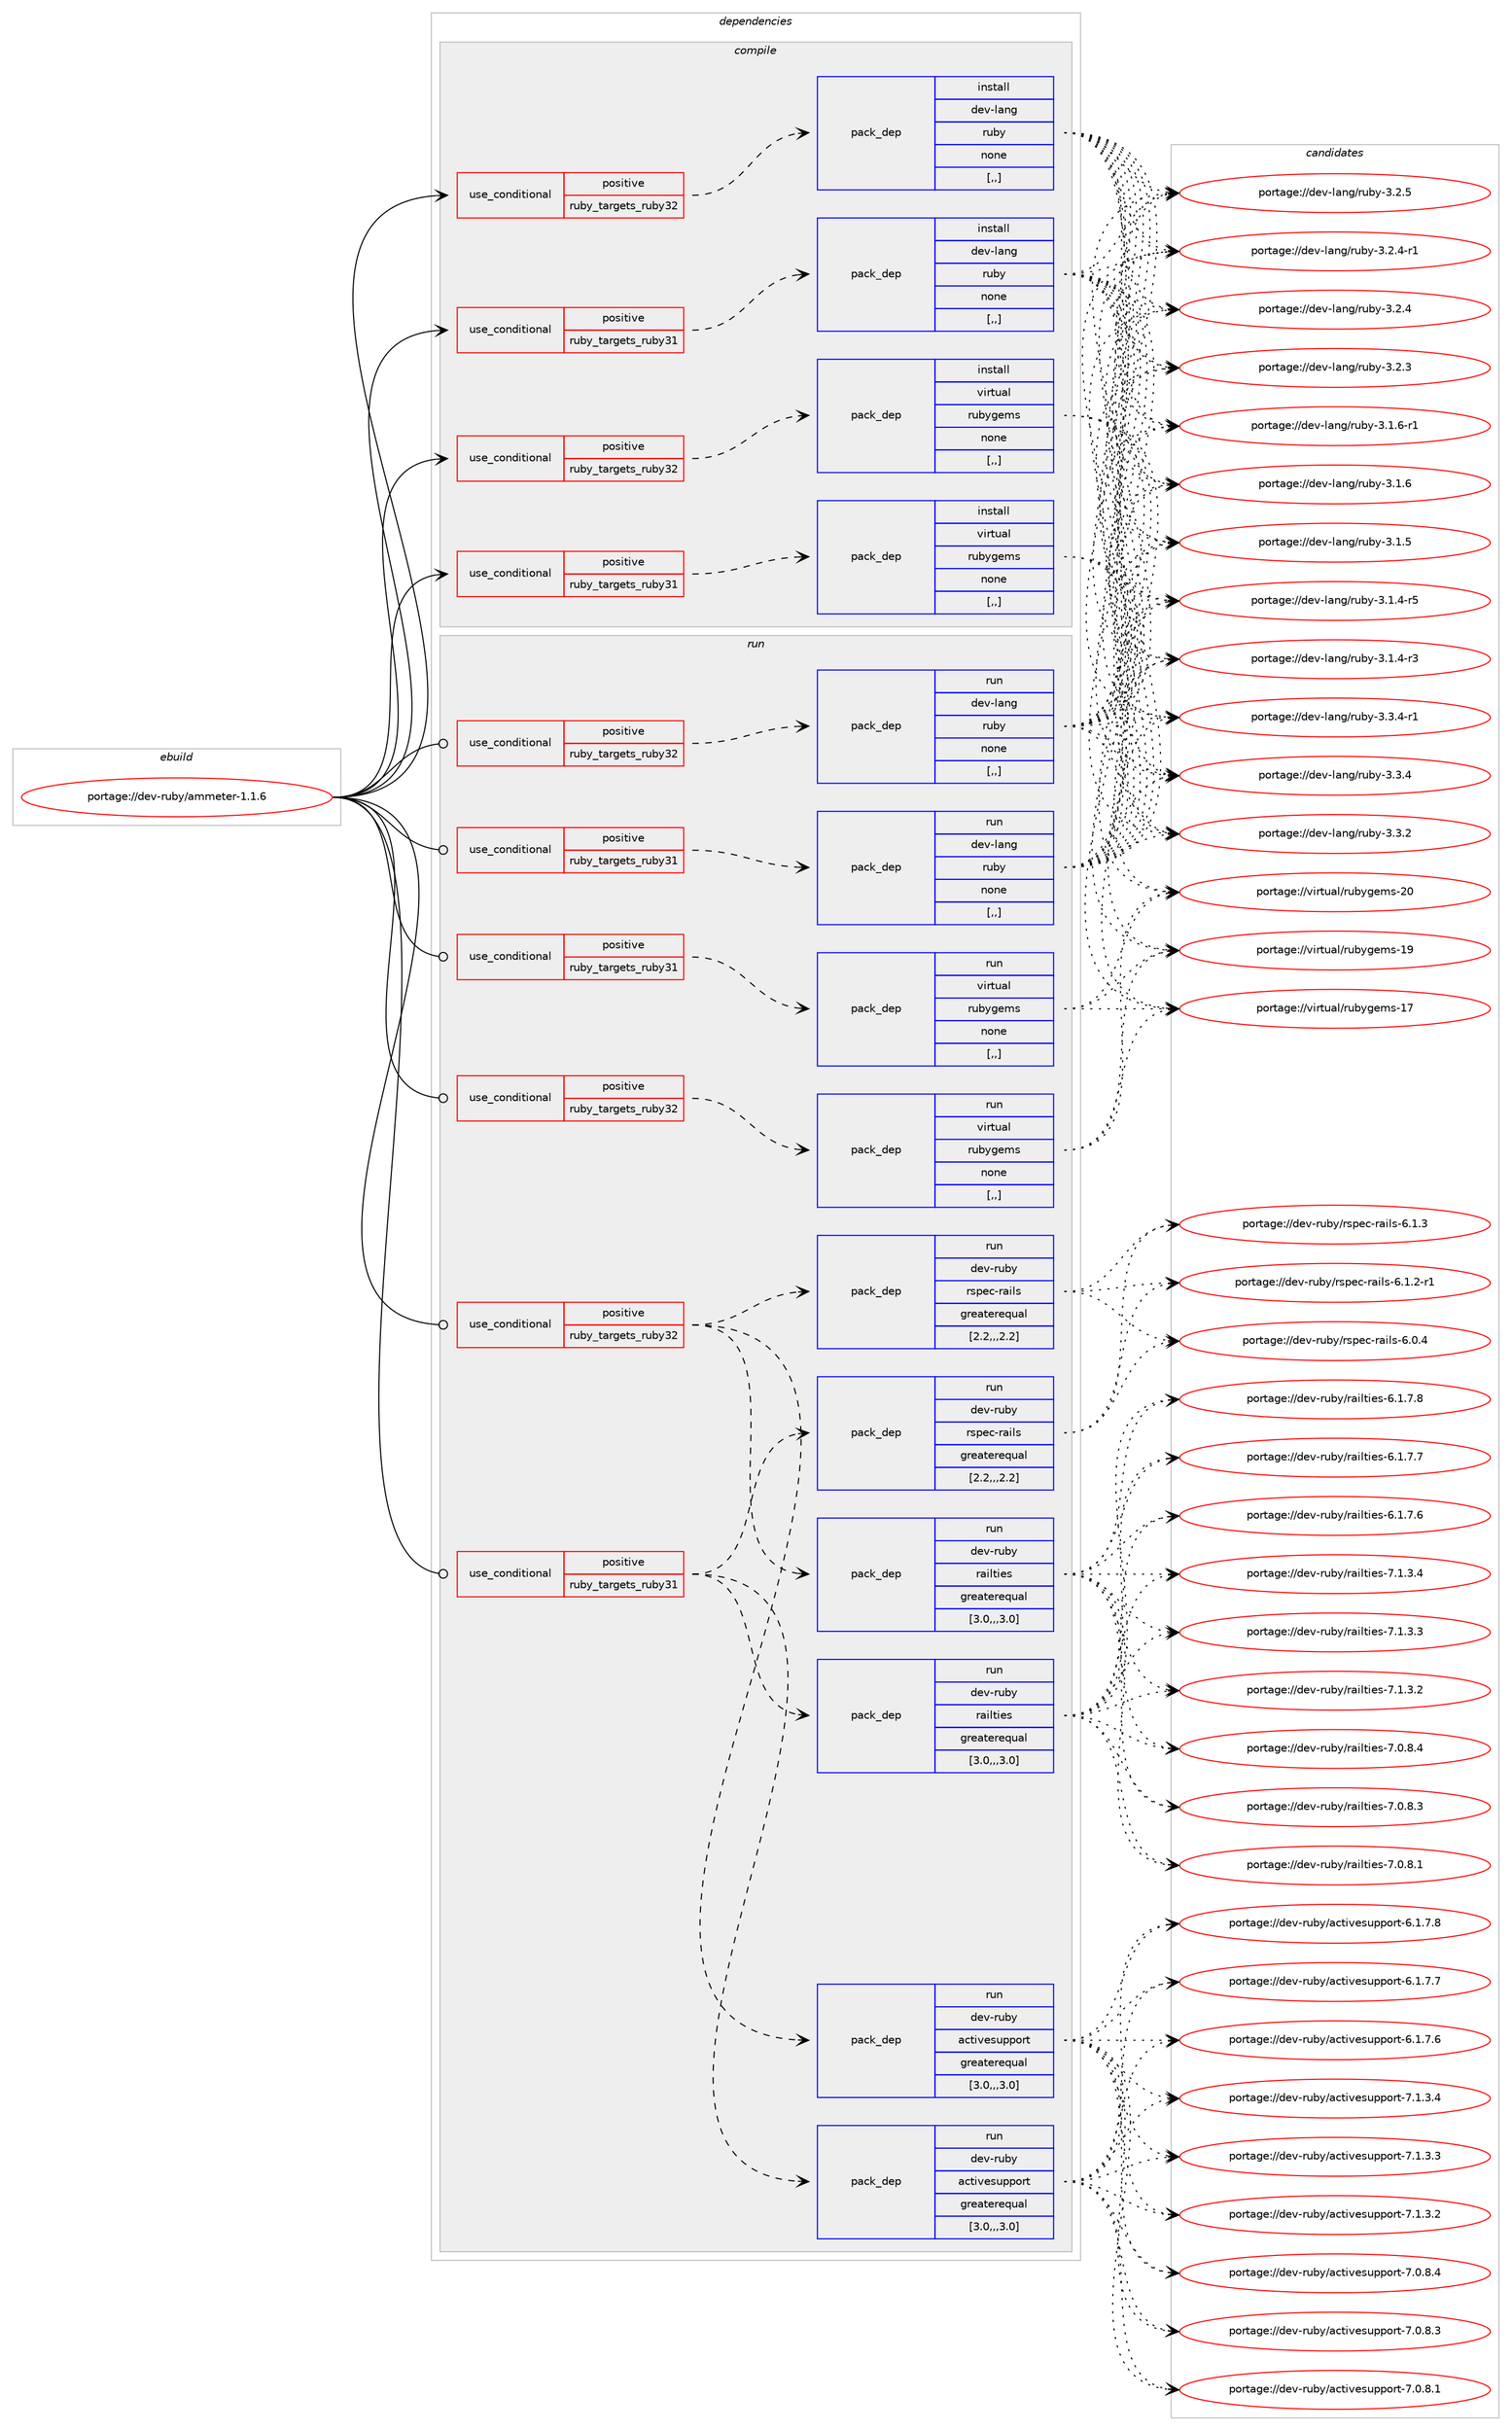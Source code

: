 digraph prolog {

# *************
# Graph options
# *************

newrank=true;
concentrate=true;
compound=true;
graph [rankdir=LR,fontname=Helvetica,fontsize=10,ranksep=1.5];#, ranksep=2.5, nodesep=0.2];
edge  [arrowhead=vee];
node  [fontname=Helvetica,fontsize=10];

# **********
# The ebuild
# **********

subgraph cluster_leftcol {
color=gray;
label=<<i>ebuild</i>>;
id [label="portage://dev-ruby/ammeter-1.1.6", color=red, width=4, href="../dev-ruby/ammeter-1.1.6.svg"];
}

# ****************
# The dependencies
# ****************

subgraph cluster_midcol {
color=gray;
label=<<i>dependencies</i>>;
subgraph cluster_compile {
fillcolor="#eeeeee";
style=filled;
label=<<i>compile</i>>;
subgraph cond44271 {
dependency176318 [label=<<TABLE BORDER="0" CELLBORDER="1" CELLSPACING="0" CELLPADDING="4"><TR><TD ROWSPAN="3" CELLPADDING="10">use_conditional</TD></TR><TR><TD>positive</TD></TR><TR><TD>ruby_targets_ruby31</TD></TR></TABLE>>, shape=none, color=red];
subgraph pack130758 {
dependency176319 [label=<<TABLE BORDER="0" CELLBORDER="1" CELLSPACING="0" CELLPADDING="4" WIDTH="220"><TR><TD ROWSPAN="6" CELLPADDING="30">pack_dep</TD></TR><TR><TD WIDTH="110">install</TD></TR><TR><TD>dev-lang</TD></TR><TR><TD>ruby</TD></TR><TR><TD>none</TD></TR><TR><TD>[,,]</TD></TR></TABLE>>, shape=none, color=blue];
}
dependency176318:e -> dependency176319:w [weight=20,style="dashed",arrowhead="vee"];
}
id:e -> dependency176318:w [weight=20,style="solid",arrowhead="vee"];
subgraph cond44272 {
dependency176320 [label=<<TABLE BORDER="0" CELLBORDER="1" CELLSPACING="0" CELLPADDING="4"><TR><TD ROWSPAN="3" CELLPADDING="10">use_conditional</TD></TR><TR><TD>positive</TD></TR><TR><TD>ruby_targets_ruby31</TD></TR></TABLE>>, shape=none, color=red];
subgraph pack130759 {
dependency176321 [label=<<TABLE BORDER="0" CELLBORDER="1" CELLSPACING="0" CELLPADDING="4" WIDTH="220"><TR><TD ROWSPAN="6" CELLPADDING="30">pack_dep</TD></TR><TR><TD WIDTH="110">install</TD></TR><TR><TD>virtual</TD></TR><TR><TD>rubygems</TD></TR><TR><TD>none</TD></TR><TR><TD>[,,]</TD></TR></TABLE>>, shape=none, color=blue];
}
dependency176320:e -> dependency176321:w [weight=20,style="dashed",arrowhead="vee"];
}
id:e -> dependency176320:w [weight=20,style="solid",arrowhead="vee"];
subgraph cond44273 {
dependency176322 [label=<<TABLE BORDER="0" CELLBORDER="1" CELLSPACING="0" CELLPADDING="4"><TR><TD ROWSPAN="3" CELLPADDING="10">use_conditional</TD></TR><TR><TD>positive</TD></TR><TR><TD>ruby_targets_ruby32</TD></TR></TABLE>>, shape=none, color=red];
subgraph pack130760 {
dependency176323 [label=<<TABLE BORDER="0" CELLBORDER="1" CELLSPACING="0" CELLPADDING="4" WIDTH="220"><TR><TD ROWSPAN="6" CELLPADDING="30">pack_dep</TD></TR><TR><TD WIDTH="110">install</TD></TR><TR><TD>dev-lang</TD></TR><TR><TD>ruby</TD></TR><TR><TD>none</TD></TR><TR><TD>[,,]</TD></TR></TABLE>>, shape=none, color=blue];
}
dependency176322:e -> dependency176323:w [weight=20,style="dashed",arrowhead="vee"];
}
id:e -> dependency176322:w [weight=20,style="solid",arrowhead="vee"];
subgraph cond44274 {
dependency176324 [label=<<TABLE BORDER="0" CELLBORDER="1" CELLSPACING="0" CELLPADDING="4"><TR><TD ROWSPAN="3" CELLPADDING="10">use_conditional</TD></TR><TR><TD>positive</TD></TR><TR><TD>ruby_targets_ruby32</TD></TR></TABLE>>, shape=none, color=red];
subgraph pack130761 {
dependency176325 [label=<<TABLE BORDER="0" CELLBORDER="1" CELLSPACING="0" CELLPADDING="4" WIDTH="220"><TR><TD ROWSPAN="6" CELLPADDING="30">pack_dep</TD></TR><TR><TD WIDTH="110">install</TD></TR><TR><TD>virtual</TD></TR><TR><TD>rubygems</TD></TR><TR><TD>none</TD></TR><TR><TD>[,,]</TD></TR></TABLE>>, shape=none, color=blue];
}
dependency176324:e -> dependency176325:w [weight=20,style="dashed",arrowhead="vee"];
}
id:e -> dependency176324:w [weight=20,style="solid",arrowhead="vee"];
}
subgraph cluster_compileandrun {
fillcolor="#eeeeee";
style=filled;
label=<<i>compile and run</i>>;
}
subgraph cluster_run {
fillcolor="#eeeeee";
style=filled;
label=<<i>run</i>>;
subgraph cond44275 {
dependency176326 [label=<<TABLE BORDER="0" CELLBORDER="1" CELLSPACING="0" CELLPADDING="4"><TR><TD ROWSPAN="3" CELLPADDING="10">use_conditional</TD></TR><TR><TD>positive</TD></TR><TR><TD>ruby_targets_ruby31</TD></TR></TABLE>>, shape=none, color=red];
subgraph pack130762 {
dependency176327 [label=<<TABLE BORDER="0" CELLBORDER="1" CELLSPACING="0" CELLPADDING="4" WIDTH="220"><TR><TD ROWSPAN="6" CELLPADDING="30">pack_dep</TD></TR><TR><TD WIDTH="110">run</TD></TR><TR><TD>dev-lang</TD></TR><TR><TD>ruby</TD></TR><TR><TD>none</TD></TR><TR><TD>[,,]</TD></TR></TABLE>>, shape=none, color=blue];
}
dependency176326:e -> dependency176327:w [weight=20,style="dashed",arrowhead="vee"];
}
id:e -> dependency176326:w [weight=20,style="solid",arrowhead="odot"];
subgraph cond44276 {
dependency176328 [label=<<TABLE BORDER="0" CELLBORDER="1" CELLSPACING="0" CELLPADDING="4"><TR><TD ROWSPAN="3" CELLPADDING="10">use_conditional</TD></TR><TR><TD>positive</TD></TR><TR><TD>ruby_targets_ruby31</TD></TR></TABLE>>, shape=none, color=red];
subgraph pack130763 {
dependency176329 [label=<<TABLE BORDER="0" CELLBORDER="1" CELLSPACING="0" CELLPADDING="4" WIDTH="220"><TR><TD ROWSPAN="6" CELLPADDING="30">pack_dep</TD></TR><TR><TD WIDTH="110">run</TD></TR><TR><TD>dev-ruby</TD></TR><TR><TD>activesupport</TD></TR><TR><TD>greaterequal</TD></TR><TR><TD>[3.0,,,3.0]</TD></TR></TABLE>>, shape=none, color=blue];
}
dependency176328:e -> dependency176329:w [weight=20,style="dashed",arrowhead="vee"];
subgraph pack130764 {
dependency176330 [label=<<TABLE BORDER="0" CELLBORDER="1" CELLSPACING="0" CELLPADDING="4" WIDTH="220"><TR><TD ROWSPAN="6" CELLPADDING="30">pack_dep</TD></TR><TR><TD WIDTH="110">run</TD></TR><TR><TD>dev-ruby</TD></TR><TR><TD>railties</TD></TR><TR><TD>greaterequal</TD></TR><TR><TD>[3.0,,,3.0]</TD></TR></TABLE>>, shape=none, color=blue];
}
dependency176328:e -> dependency176330:w [weight=20,style="dashed",arrowhead="vee"];
subgraph pack130765 {
dependency176331 [label=<<TABLE BORDER="0" CELLBORDER="1" CELLSPACING="0" CELLPADDING="4" WIDTH="220"><TR><TD ROWSPAN="6" CELLPADDING="30">pack_dep</TD></TR><TR><TD WIDTH="110">run</TD></TR><TR><TD>dev-ruby</TD></TR><TR><TD>rspec-rails</TD></TR><TR><TD>greaterequal</TD></TR><TR><TD>[2.2,,,2.2]</TD></TR></TABLE>>, shape=none, color=blue];
}
dependency176328:e -> dependency176331:w [weight=20,style="dashed",arrowhead="vee"];
}
id:e -> dependency176328:w [weight=20,style="solid",arrowhead="odot"];
subgraph cond44277 {
dependency176332 [label=<<TABLE BORDER="0" CELLBORDER="1" CELLSPACING="0" CELLPADDING="4"><TR><TD ROWSPAN="3" CELLPADDING="10">use_conditional</TD></TR><TR><TD>positive</TD></TR><TR><TD>ruby_targets_ruby31</TD></TR></TABLE>>, shape=none, color=red];
subgraph pack130766 {
dependency176333 [label=<<TABLE BORDER="0" CELLBORDER="1" CELLSPACING="0" CELLPADDING="4" WIDTH="220"><TR><TD ROWSPAN="6" CELLPADDING="30">pack_dep</TD></TR><TR><TD WIDTH="110">run</TD></TR><TR><TD>virtual</TD></TR><TR><TD>rubygems</TD></TR><TR><TD>none</TD></TR><TR><TD>[,,]</TD></TR></TABLE>>, shape=none, color=blue];
}
dependency176332:e -> dependency176333:w [weight=20,style="dashed",arrowhead="vee"];
}
id:e -> dependency176332:w [weight=20,style="solid",arrowhead="odot"];
subgraph cond44278 {
dependency176334 [label=<<TABLE BORDER="0" CELLBORDER="1" CELLSPACING="0" CELLPADDING="4"><TR><TD ROWSPAN="3" CELLPADDING="10">use_conditional</TD></TR><TR><TD>positive</TD></TR><TR><TD>ruby_targets_ruby32</TD></TR></TABLE>>, shape=none, color=red];
subgraph pack130767 {
dependency176335 [label=<<TABLE BORDER="0" CELLBORDER="1" CELLSPACING="0" CELLPADDING="4" WIDTH="220"><TR><TD ROWSPAN="6" CELLPADDING="30">pack_dep</TD></TR><TR><TD WIDTH="110">run</TD></TR><TR><TD>dev-lang</TD></TR><TR><TD>ruby</TD></TR><TR><TD>none</TD></TR><TR><TD>[,,]</TD></TR></TABLE>>, shape=none, color=blue];
}
dependency176334:e -> dependency176335:w [weight=20,style="dashed",arrowhead="vee"];
}
id:e -> dependency176334:w [weight=20,style="solid",arrowhead="odot"];
subgraph cond44279 {
dependency176336 [label=<<TABLE BORDER="0" CELLBORDER="1" CELLSPACING="0" CELLPADDING="4"><TR><TD ROWSPAN="3" CELLPADDING="10">use_conditional</TD></TR><TR><TD>positive</TD></TR><TR><TD>ruby_targets_ruby32</TD></TR></TABLE>>, shape=none, color=red];
subgraph pack130768 {
dependency176337 [label=<<TABLE BORDER="0" CELLBORDER="1" CELLSPACING="0" CELLPADDING="4" WIDTH="220"><TR><TD ROWSPAN="6" CELLPADDING="30">pack_dep</TD></TR><TR><TD WIDTH="110">run</TD></TR><TR><TD>dev-ruby</TD></TR><TR><TD>activesupport</TD></TR><TR><TD>greaterequal</TD></TR><TR><TD>[3.0,,,3.0]</TD></TR></TABLE>>, shape=none, color=blue];
}
dependency176336:e -> dependency176337:w [weight=20,style="dashed",arrowhead="vee"];
subgraph pack130769 {
dependency176338 [label=<<TABLE BORDER="0" CELLBORDER="1" CELLSPACING="0" CELLPADDING="4" WIDTH="220"><TR><TD ROWSPAN="6" CELLPADDING="30">pack_dep</TD></TR><TR><TD WIDTH="110">run</TD></TR><TR><TD>dev-ruby</TD></TR><TR><TD>railties</TD></TR><TR><TD>greaterequal</TD></TR><TR><TD>[3.0,,,3.0]</TD></TR></TABLE>>, shape=none, color=blue];
}
dependency176336:e -> dependency176338:w [weight=20,style="dashed",arrowhead="vee"];
subgraph pack130770 {
dependency176339 [label=<<TABLE BORDER="0" CELLBORDER="1" CELLSPACING="0" CELLPADDING="4" WIDTH="220"><TR><TD ROWSPAN="6" CELLPADDING="30">pack_dep</TD></TR><TR><TD WIDTH="110">run</TD></TR><TR><TD>dev-ruby</TD></TR><TR><TD>rspec-rails</TD></TR><TR><TD>greaterequal</TD></TR><TR><TD>[2.2,,,2.2]</TD></TR></TABLE>>, shape=none, color=blue];
}
dependency176336:e -> dependency176339:w [weight=20,style="dashed",arrowhead="vee"];
}
id:e -> dependency176336:w [weight=20,style="solid",arrowhead="odot"];
subgraph cond44280 {
dependency176340 [label=<<TABLE BORDER="0" CELLBORDER="1" CELLSPACING="0" CELLPADDING="4"><TR><TD ROWSPAN="3" CELLPADDING="10">use_conditional</TD></TR><TR><TD>positive</TD></TR><TR><TD>ruby_targets_ruby32</TD></TR></TABLE>>, shape=none, color=red];
subgraph pack130771 {
dependency176341 [label=<<TABLE BORDER="0" CELLBORDER="1" CELLSPACING="0" CELLPADDING="4" WIDTH="220"><TR><TD ROWSPAN="6" CELLPADDING="30">pack_dep</TD></TR><TR><TD WIDTH="110">run</TD></TR><TR><TD>virtual</TD></TR><TR><TD>rubygems</TD></TR><TR><TD>none</TD></TR><TR><TD>[,,]</TD></TR></TABLE>>, shape=none, color=blue];
}
dependency176340:e -> dependency176341:w [weight=20,style="dashed",arrowhead="vee"];
}
id:e -> dependency176340:w [weight=20,style="solid",arrowhead="odot"];
}
}

# **************
# The candidates
# **************

subgraph cluster_choices {
rank=same;
color=gray;
label=<<i>candidates</i>>;

subgraph choice130758 {
color=black;
nodesep=1;
choice100101118451089711010347114117981214551465146524511449 [label="portage://dev-lang/ruby-3.3.4-r1", color=red, width=4,href="../dev-lang/ruby-3.3.4-r1.svg"];
choice10010111845108971101034711411798121455146514652 [label="portage://dev-lang/ruby-3.3.4", color=red, width=4,href="../dev-lang/ruby-3.3.4.svg"];
choice10010111845108971101034711411798121455146514650 [label="portage://dev-lang/ruby-3.3.2", color=red, width=4,href="../dev-lang/ruby-3.3.2.svg"];
choice10010111845108971101034711411798121455146504653 [label="portage://dev-lang/ruby-3.2.5", color=red, width=4,href="../dev-lang/ruby-3.2.5.svg"];
choice100101118451089711010347114117981214551465046524511449 [label="portage://dev-lang/ruby-3.2.4-r1", color=red, width=4,href="../dev-lang/ruby-3.2.4-r1.svg"];
choice10010111845108971101034711411798121455146504652 [label="portage://dev-lang/ruby-3.2.4", color=red, width=4,href="../dev-lang/ruby-3.2.4.svg"];
choice10010111845108971101034711411798121455146504651 [label="portage://dev-lang/ruby-3.2.3", color=red, width=4,href="../dev-lang/ruby-3.2.3.svg"];
choice100101118451089711010347114117981214551464946544511449 [label="portage://dev-lang/ruby-3.1.6-r1", color=red, width=4,href="../dev-lang/ruby-3.1.6-r1.svg"];
choice10010111845108971101034711411798121455146494654 [label="portage://dev-lang/ruby-3.1.6", color=red, width=4,href="../dev-lang/ruby-3.1.6.svg"];
choice10010111845108971101034711411798121455146494653 [label="portage://dev-lang/ruby-3.1.5", color=red, width=4,href="../dev-lang/ruby-3.1.5.svg"];
choice100101118451089711010347114117981214551464946524511453 [label="portage://dev-lang/ruby-3.1.4-r5", color=red, width=4,href="../dev-lang/ruby-3.1.4-r5.svg"];
choice100101118451089711010347114117981214551464946524511451 [label="portage://dev-lang/ruby-3.1.4-r3", color=red, width=4,href="../dev-lang/ruby-3.1.4-r3.svg"];
dependency176319:e -> choice100101118451089711010347114117981214551465146524511449:w [style=dotted,weight="100"];
dependency176319:e -> choice10010111845108971101034711411798121455146514652:w [style=dotted,weight="100"];
dependency176319:e -> choice10010111845108971101034711411798121455146514650:w [style=dotted,weight="100"];
dependency176319:e -> choice10010111845108971101034711411798121455146504653:w [style=dotted,weight="100"];
dependency176319:e -> choice100101118451089711010347114117981214551465046524511449:w [style=dotted,weight="100"];
dependency176319:e -> choice10010111845108971101034711411798121455146504652:w [style=dotted,weight="100"];
dependency176319:e -> choice10010111845108971101034711411798121455146504651:w [style=dotted,weight="100"];
dependency176319:e -> choice100101118451089711010347114117981214551464946544511449:w [style=dotted,weight="100"];
dependency176319:e -> choice10010111845108971101034711411798121455146494654:w [style=dotted,weight="100"];
dependency176319:e -> choice10010111845108971101034711411798121455146494653:w [style=dotted,weight="100"];
dependency176319:e -> choice100101118451089711010347114117981214551464946524511453:w [style=dotted,weight="100"];
dependency176319:e -> choice100101118451089711010347114117981214551464946524511451:w [style=dotted,weight="100"];
}
subgraph choice130759 {
color=black;
nodesep=1;
choice118105114116117971084711411798121103101109115455048 [label="portage://virtual/rubygems-20", color=red, width=4,href="../virtual/rubygems-20.svg"];
choice118105114116117971084711411798121103101109115454957 [label="portage://virtual/rubygems-19", color=red, width=4,href="../virtual/rubygems-19.svg"];
choice118105114116117971084711411798121103101109115454955 [label="portage://virtual/rubygems-17", color=red, width=4,href="../virtual/rubygems-17.svg"];
dependency176321:e -> choice118105114116117971084711411798121103101109115455048:w [style=dotted,weight="100"];
dependency176321:e -> choice118105114116117971084711411798121103101109115454957:w [style=dotted,weight="100"];
dependency176321:e -> choice118105114116117971084711411798121103101109115454955:w [style=dotted,weight="100"];
}
subgraph choice130760 {
color=black;
nodesep=1;
choice100101118451089711010347114117981214551465146524511449 [label="portage://dev-lang/ruby-3.3.4-r1", color=red, width=4,href="../dev-lang/ruby-3.3.4-r1.svg"];
choice10010111845108971101034711411798121455146514652 [label="portage://dev-lang/ruby-3.3.4", color=red, width=4,href="../dev-lang/ruby-3.3.4.svg"];
choice10010111845108971101034711411798121455146514650 [label="portage://dev-lang/ruby-3.3.2", color=red, width=4,href="../dev-lang/ruby-3.3.2.svg"];
choice10010111845108971101034711411798121455146504653 [label="portage://dev-lang/ruby-3.2.5", color=red, width=4,href="../dev-lang/ruby-3.2.5.svg"];
choice100101118451089711010347114117981214551465046524511449 [label="portage://dev-lang/ruby-3.2.4-r1", color=red, width=4,href="../dev-lang/ruby-3.2.4-r1.svg"];
choice10010111845108971101034711411798121455146504652 [label="portage://dev-lang/ruby-3.2.4", color=red, width=4,href="../dev-lang/ruby-3.2.4.svg"];
choice10010111845108971101034711411798121455146504651 [label="portage://dev-lang/ruby-3.2.3", color=red, width=4,href="../dev-lang/ruby-3.2.3.svg"];
choice100101118451089711010347114117981214551464946544511449 [label="portage://dev-lang/ruby-3.1.6-r1", color=red, width=4,href="../dev-lang/ruby-3.1.6-r1.svg"];
choice10010111845108971101034711411798121455146494654 [label="portage://dev-lang/ruby-3.1.6", color=red, width=4,href="../dev-lang/ruby-3.1.6.svg"];
choice10010111845108971101034711411798121455146494653 [label="portage://dev-lang/ruby-3.1.5", color=red, width=4,href="../dev-lang/ruby-3.1.5.svg"];
choice100101118451089711010347114117981214551464946524511453 [label="portage://dev-lang/ruby-3.1.4-r5", color=red, width=4,href="../dev-lang/ruby-3.1.4-r5.svg"];
choice100101118451089711010347114117981214551464946524511451 [label="portage://dev-lang/ruby-3.1.4-r3", color=red, width=4,href="../dev-lang/ruby-3.1.4-r3.svg"];
dependency176323:e -> choice100101118451089711010347114117981214551465146524511449:w [style=dotted,weight="100"];
dependency176323:e -> choice10010111845108971101034711411798121455146514652:w [style=dotted,weight="100"];
dependency176323:e -> choice10010111845108971101034711411798121455146514650:w [style=dotted,weight="100"];
dependency176323:e -> choice10010111845108971101034711411798121455146504653:w [style=dotted,weight="100"];
dependency176323:e -> choice100101118451089711010347114117981214551465046524511449:w [style=dotted,weight="100"];
dependency176323:e -> choice10010111845108971101034711411798121455146504652:w [style=dotted,weight="100"];
dependency176323:e -> choice10010111845108971101034711411798121455146504651:w [style=dotted,weight="100"];
dependency176323:e -> choice100101118451089711010347114117981214551464946544511449:w [style=dotted,weight="100"];
dependency176323:e -> choice10010111845108971101034711411798121455146494654:w [style=dotted,weight="100"];
dependency176323:e -> choice10010111845108971101034711411798121455146494653:w [style=dotted,weight="100"];
dependency176323:e -> choice100101118451089711010347114117981214551464946524511453:w [style=dotted,weight="100"];
dependency176323:e -> choice100101118451089711010347114117981214551464946524511451:w [style=dotted,weight="100"];
}
subgraph choice130761 {
color=black;
nodesep=1;
choice118105114116117971084711411798121103101109115455048 [label="portage://virtual/rubygems-20", color=red, width=4,href="../virtual/rubygems-20.svg"];
choice118105114116117971084711411798121103101109115454957 [label="portage://virtual/rubygems-19", color=red, width=4,href="../virtual/rubygems-19.svg"];
choice118105114116117971084711411798121103101109115454955 [label="portage://virtual/rubygems-17", color=red, width=4,href="../virtual/rubygems-17.svg"];
dependency176325:e -> choice118105114116117971084711411798121103101109115455048:w [style=dotted,weight="100"];
dependency176325:e -> choice118105114116117971084711411798121103101109115454957:w [style=dotted,weight="100"];
dependency176325:e -> choice118105114116117971084711411798121103101109115454955:w [style=dotted,weight="100"];
}
subgraph choice130762 {
color=black;
nodesep=1;
choice100101118451089711010347114117981214551465146524511449 [label="portage://dev-lang/ruby-3.3.4-r1", color=red, width=4,href="../dev-lang/ruby-3.3.4-r1.svg"];
choice10010111845108971101034711411798121455146514652 [label="portage://dev-lang/ruby-3.3.4", color=red, width=4,href="../dev-lang/ruby-3.3.4.svg"];
choice10010111845108971101034711411798121455146514650 [label="portage://dev-lang/ruby-3.3.2", color=red, width=4,href="../dev-lang/ruby-3.3.2.svg"];
choice10010111845108971101034711411798121455146504653 [label="portage://dev-lang/ruby-3.2.5", color=red, width=4,href="../dev-lang/ruby-3.2.5.svg"];
choice100101118451089711010347114117981214551465046524511449 [label="portage://dev-lang/ruby-3.2.4-r1", color=red, width=4,href="../dev-lang/ruby-3.2.4-r1.svg"];
choice10010111845108971101034711411798121455146504652 [label="portage://dev-lang/ruby-3.2.4", color=red, width=4,href="../dev-lang/ruby-3.2.4.svg"];
choice10010111845108971101034711411798121455146504651 [label="portage://dev-lang/ruby-3.2.3", color=red, width=4,href="../dev-lang/ruby-3.2.3.svg"];
choice100101118451089711010347114117981214551464946544511449 [label="portage://dev-lang/ruby-3.1.6-r1", color=red, width=4,href="../dev-lang/ruby-3.1.6-r1.svg"];
choice10010111845108971101034711411798121455146494654 [label="portage://dev-lang/ruby-3.1.6", color=red, width=4,href="../dev-lang/ruby-3.1.6.svg"];
choice10010111845108971101034711411798121455146494653 [label="portage://dev-lang/ruby-3.1.5", color=red, width=4,href="../dev-lang/ruby-3.1.5.svg"];
choice100101118451089711010347114117981214551464946524511453 [label="portage://dev-lang/ruby-3.1.4-r5", color=red, width=4,href="../dev-lang/ruby-3.1.4-r5.svg"];
choice100101118451089711010347114117981214551464946524511451 [label="portage://dev-lang/ruby-3.1.4-r3", color=red, width=4,href="../dev-lang/ruby-3.1.4-r3.svg"];
dependency176327:e -> choice100101118451089711010347114117981214551465146524511449:w [style=dotted,weight="100"];
dependency176327:e -> choice10010111845108971101034711411798121455146514652:w [style=dotted,weight="100"];
dependency176327:e -> choice10010111845108971101034711411798121455146514650:w [style=dotted,weight="100"];
dependency176327:e -> choice10010111845108971101034711411798121455146504653:w [style=dotted,weight="100"];
dependency176327:e -> choice100101118451089711010347114117981214551465046524511449:w [style=dotted,weight="100"];
dependency176327:e -> choice10010111845108971101034711411798121455146504652:w [style=dotted,weight="100"];
dependency176327:e -> choice10010111845108971101034711411798121455146504651:w [style=dotted,weight="100"];
dependency176327:e -> choice100101118451089711010347114117981214551464946544511449:w [style=dotted,weight="100"];
dependency176327:e -> choice10010111845108971101034711411798121455146494654:w [style=dotted,weight="100"];
dependency176327:e -> choice10010111845108971101034711411798121455146494653:w [style=dotted,weight="100"];
dependency176327:e -> choice100101118451089711010347114117981214551464946524511453:w [style=dotted,weight="100"];
dependency176327:e -> choice100101118451089711010347114117981214551464946524511451:w [style=dotted,weight="100"];
}
subgraph choice130763 {
color=black;
nodesep=1;
choice10010111845114117981214797991161051181011151171121121111141164555464946514652 [label="portage://dev-ruby/activesupport-7.1.3.4", color=red, width=4,href="../dev-ruby/activesupport-7.1.3.4.svg"];
choice10010111845114117981214797991161051181011151171121121111141164555464946514651 [label="portage://dev-ruby/activesupport-7.1.3.3", color=red, width=4,href="../dev-ruby/activesupport-7.1.3.3.svg"];
choice10010111845114117981214797991161051181011151171121121111141164555464946514650 [label="portage://dev-ruby/activesupport-7.1.3.2", color=red, width=4,href="../dev-ruby/activesupport-7.1.3.2.svg"];
choice10010111845114117981214797991161051181011151171121121111141164555464846564652 [label="portage://dev-ruby/activesupport-7.0.8.4", color=red, width=4,href="../dev-ruby/activesupport-7.0.8.4.svg"];
choice10010111845114117981214797991161051181011151171121121111141164555464846564651 [label="portage://dev-ruby/activesupport-7.0.8.3", color=red, width=4,href="../dev-ruby/activesupport-7.0.8.3.svg"];
choice10010111845114117981214797991161051181011151171121121111141164555464846564649 [label="portage://dev-ruby/activesupport-7.0.8.1", color=red, width=4,href="../dev-ruby/activesupport-7.0.8.1.svg"];
choice10010111845114117981214797991161051181011151171121121111141164554464946554656 [label="portage://dev-ruby/activesupport-6.1.7.8", color=red, width=4,href="../dev-ruby/activesupport-6.1.7.8.svg"];
choice10010111845114117981214797991161051181011151171121121111141164554464946554655 [label="portage://dev-ruby/activesupport-6.1.7.7", color=red, width=4,href="../dev-ruby/activesupport-6.1.7.7.svg"];
choice10010111845114117981214797991161051181011151171121121111141164554464946554654 [label="portage://dev-ruby/activesupport-6.1.7.6", color=red, width=4,href="../dev-ruby/activesupport-6.1.7.6.svg"];
dependency176329:e -> choice10010111845114117981214797991161051181011151171121121111141164555464946514652:w [style=dotted,weight="100"];
dependency176329:e -> choice10010111845114117981214797991161051181011151171121121111141164555464946514651:w [style=dotted,weight="100"];
dependency176329:e -> choice10010111845114117981214797991161051181011151171121121111141164555464946514650:w [style=dotted,weight="100"];
dependency176329:e -> choice10010111845114117981214797991161051181011151171121121111141164555464846564652:w [style=dotted,weight="100"];
dependency176329:e -> choice10010111845114117981214797991161051181011151171121121111141164555464846564651:w [style=dotted,weight="100"];
dependency176329:e -> choice10010111845114117981214797991161051181011151171121121111141164555464846564649:w [style=dotted,weight="100"];
dependency176329:e -> choice10010111845114117981214797991161051181011151171121121111141164554464946554656:w [style=dotted,weight="100"];
dependency176329:e -> choice10010111845114117981214797991161051181011151171121121111141164554464946554655:w [style=dotted,weight="100"];
dependency176329:e -> choice10010111845114117981214797991161051181011151171121121111141164554464946554654:w [style=dotted,weight="100"];
}
subgraph choice130764 {
color=black;
nodesep=1;
choice100101118451141179812147114971051081161051011154555464946514652 [label="portage://dev-ruby/railties-7.1.3.4", color=red, width=4,href="../dev-ruby/railties-7.1.3.4.svg"];
choice100101118451141179812147114971051081161051011154555464946514651 [label="portage://dev-ruby/railties-7.1.3.3", color=red, width=4,href="../dev-ruby/railties-7.1.3.3.svg"];
choice100101118451141179812147114971051081161051011154555464946514650 [label="portage://dev-ruby/railties-7.1.3.2", color=red, width=4,href="../dev-ruby/railties-7.1.3.2.svg"];
choice100101118451141179812147114971051081161051011154555464846564652 [label="portage://dev-ruby/railties-7.0.8.4", color=red, width=4,href="../dev-ruby/railties-7.0.8.4.svg"];
choice100101118451141179812147114971051081161051011154555464846564651 [label="portage://dev-ruby/railties-7.0.8.3", color=red, width=4,href="../dev-ruby/railties-7.0.8.3.svg"];
choice100101118451141179812147114971051081161051011154555464846564649 [label="portage://dev-ruby/railties-7.0.8.1", color=red, width=4,href="../dev-ruby/railties-7.0.8.1.svg"];
choice100101118451141179812147114971051081161051011154554464946554656 [label="portage://dev-ruby/railties-6.1.7.8", color=red, width=4,href="../dev-ruby/railties-6.1.7.8.svg"];
choice100101118451141179812147114971051081161051011154554464946554655 [label="portage://dev-ruby/railties-6.1.7.7", color=red, width=4,href="../dev-ruby/railties-6.1.7.7.svg"];
choice100101118451141179812147114971051081161051011154554464946554654 [label="portage://dev-ruby/railties-6.1.7.6", color=red, width=4,href="../dev-ruby/railties-6.1.7.6.svg"];
dependency176330:e -> choice100101118451141179812147114971051081161051011154555464946514652:w [style=dotted,weight="100"];
dependency176330:e -> choice100101118451141179812147114971051081161051011154555464946514651:w [style=dotted,weight="100"];
dependency176330:e -> choice100101118451141179812147114971051081161051011154555464946514650:w [style=dotted,weight="100"];
dependency176330:e -> choice100101118451141179812147114971051081161051011154555464846564652:w [style=dotted,weight="100"];
dependency176330:e -> choice100101118451141179812147114971051081161051011154555464846564651:w [style=dotted,weight="100"];
dependency176330:e -> choice100101118451141179812147114971051081161051011154555464846564649:w [style=dotted,weight="100"];
dependency176330:e -> choice100101118451141179812147114971051081161051011154554464946554656:w [style=dotted,weight="100"];
dependency176330:e -> choice100101118451141179812147114971051081161051011154554464946554655:w [style=dotted,weight="100"];
dependency176330:e -> choice100101118451141179812147114971051081161051011154554464946554654:w [style=dotted,weight="100"];
}
subgraph choice130765 {
color=black;
nodesep=1;
choice100101118451141179812147114115112101994511497105108115455446494651 [label="portage://dev-ruby/rspec-rails-6.1.3", color=red, width=4,href="../dev-ruby/rspec-rails-6.1.3.svg"];
choice1001011184511411798121471141151121019945114971051081154554464946504511449 [label="portage://dev-ruby/rspec-rails-6.1.2-r1", color=red, width=4,href="../dev-ruby/rspec-rails-6.1.2-r1.svg"];
choice100101118451141179812147114115112101994511497105108115455446484652 [label="portage://dev-ruby/rspec-rails-6.0.4", color=red, width=4,href="../dev-ruby/rspec-rails-6.0.4.svg"];
dependency176331:e -> choice100101118451141179812147114115112101994511497105108115455446494651:w [style=dotted,weight="100"];
dependency176331:e -> choice1001011184511411798121471141151121019945114971051081154554464946504511449:w [style=dotted,weight="100"];
dependency176331:e -> choice100101118451141179812147114115112101994511497105108115455446484652:w [style=dotted,weight="100"];
}
subgraph choice130766 {
color=black;
nodesep=1;
choice118105114116117971084711411798121103101109115455048 [label="portage://virtual/rubygems-20", color=red, width=4,href="../virtual/rubygems-20.svg"];
choice118105114116117971084711411798121103101109115454957 [label="portage://virtual/rubygems-19", color=red, width=4,href="../virtual/rubygems-19.svg"];
choice118105114116117971084711411798121103101109115454955 [label="portage://virtual/rubygems-17", color=red, width=4,href="../virtual/rubygems-17.svg"];
dependency176333:e -> choice118105114116117971084711411798121103101109115455048:w [style=dotted,weight="100"];
dependency176333:e -> choice118105114116117971084711411798121103101109115454957:w [style=dotted,weight="100"];
dependency176333:e -> choice118105114116117971084711411798121103101109115454955:w [style=dotted,weight="100"];
}
subgraph choice130767 {
color=black;
nodesep=1;
choice100101118451089711010347114117981214551465146524511449 [label="portage://dev-lang/ruby-3.3.4-r1", color=red, width=4,href="../dev-lang/ruby-3.3.4-r1.svg"];
choice10010111845108971101034711411798121455146514652 [label="portage://dev-lang/ruby-3.3.4", color=red, width=4,href="../dev-lang/ruby-3.3.4.svg"];
choice10010111845108971101034711411798121455146514650 [label="portage://dev-lang/ruby-3.3.2", color=red, width=4,href="../dev-lang/ruby-3.3.2.svg"];
choice10010111845108971101034711411798121455146504653 [label="portage://dev-lang/ruby-3.2.5", color=red, width=4,href="../dev-lang/ruby-3.2.5.svg"];
choice100101118451089711010347114117981214551465046524511449 [label="portage://dev-lang/ruby-3.2.4-r1", color=red, width=4,href="../dev-lang/ruby-3.2.4-r1.svg"];
choice10010111845108971101034711411798121455146504652 [label="portage://dev-lang/ruby-3.2.4", color=red, width=4,href="../dev-lang/ruby-3.2.4.svg"];
choice10010111845108971101034711411798121455146504651 [label="portage://dev-lang/ruby-3.2.3", color=red, width=4,href="../dev-lang/ruby-3.2.3.svg"];
choice100101118451089711010347114117981214551464946544511449 [label="portage://dev-lang/ruby-3.1.6-r1", color=red, width=4,href="../dev-lang/ruby-3.1.6-r1.svg"];
choice10010111845108971101034711411798121455146494654 [label="portage://dev-lang/ruby-3.1.6", color=red, width=4,href="../dev-lang/ruby-3.1.6.svg"];
choice10010111845108971101034711411798121455146494653 [label="portage://dev-lang/ruby-3.1.5", color=red, width=4,href="../dev-lang/ruby-3.1.5.svg"];
choice100101118451089711010347114117981214551464946524511453 [label="portage://dev-lang/ruby-3.1.4-r5", color=red, width=4,href="../dev-lang/ruby-3.1.4-r5.svg"];
choice100101118451089711010347114117981214551464946524511451 [label="portage://dev-lang/ruby-3.1.4-r3", color=red, width=4,href="../dev-lang/ruby-3.1.4-r3.svg"];
dependency176335:e -> choice100101118451089711010347114117981214551465146524511449:w [style=dotted,weight="100"];
dependency176335:e -> choice10010111845108971101034711411798121455146514652:w [style=dotted,weight="100"];
dependency176335:e -> choice10010111845108971101034711411798121455146514650:w [style=dotted,weight="100"];
dependency176335:e -> choice10010111845108971101034711411798121455146504653:w [style=dotted,weight="100"];
dependency176335:e -> choice100101118451089711010347114117981214551465046524511449:w [style=dotted,weight="100"];
dependency176335:e -> choice10010111845108971101034711411798121455146504652:w [style=dotted,weight="100"];
dependency176335:e -> choice10010111845108971101034711411798121455146504651:w [style=dotted,weight="100"];
dependency176335:e -> choice100101118451089711010347114117981214551464946544511449:w [style=dotted,weight="100"];
dependency176335:e -> choice10010111845108971101034711411798121455146494654:w [style=dotted,weight="100"];
dependency176335:e -> choice10010111845108971101034711411798121455146494653:w [style=dotted,weight="100"];
dependency176335:e -> choice100101118451089711010347114117981214551464946524511453:w [style=dotted,weight="100"];
dependency176335:e -> choice100101118451089711010347114117981214551464946524511451:w [style=dotted,weight="100"];
}
subgraph choice130768 {
color=black;
nodesep=1;
choice10010111845114117981214797991161051181011151171121121111141164555464946514652 [label="portage://dev-ruby/activesupport-7.1.3.4", color=red, width=4,href="../dev-ruby/activesupport-7.1.3.4.svg"];
choice10010111845114117981214797991161051181011151171121121111141164555464946514651 [label="portage://dev-ruby/activesupport-7.1.3.3", color=red, width=4,href="../dev-ruby/activesupport-7.1.3.3.svg"];
choice10010111845114117981214797991161051181011151171121121111141164555464946514650 [label="portage://dev-ruby/activesupport-7.1.3.2", color=red, width=4,href="../dev-ruby/activesupport-7.1.3.2.svg"];
choice10010111845114117981214797991161051181011151171121121111141164555464846564652 [label="portage://dev-ruby/activesupport-7.0.8.4", color=red, width=4,href="../dev-ruby/activesupport-7.0.8.4.svg"];
choice10010111845114117981214797991161051181011151171121121111141164555464846564651 [label="portage://dev-ruby/activesupport-7.0.8.3", color=red, width=4,href="../dev-ruby/activesupport-7.0.8.3.svg"];
choice10010111845114117981214797991161051181011151171121121111141164555464846564649 [label="portage://dev-ruby/activesupport-7.0.8.1", color=red, width=4,href="../dev-ruby/activesupport-7.0.8.1.svg"];
choice10010111845114117981214797991161051181011151171121121111141164554464946554656 [label="portage://dev-ruby/activesupport-6.1.7.8", color=red, width=4,href="../dev-ruby/activesupport-6.1.7.8.svg"];
choice10010111845114117981214797991161051181011151171121121111141164554464946554655 [label="portage://dev-ruby/activesupport-6.1.7.7", color=red, width=4,href="../dev-ruby/activesupport-6.1.7.7.svg"];
choice10010111845114117981214797991161051181011151171121121111141164554464946554654 [label="portage://dev-ruby/activesupport-6.1.7.6", color=red, width=4,href="../dev-ruby/activesupport-6.1.7.6.svg"];
dependency176337:e -> choice10010111845114117981214797991161051181011151171121121111141164555464946514652:w [style=dotted,weight="100"];
dependency176337:e -> choice10010111845114117981214797991161051181011151171121121111141164555464946514651:w [style=dotted,weight="100"];
dependency176337:e -> choice10010111845114117981214797991161051181011151171121121111141164555464946514650:w [style=dotted,weight="100"];
dependency176337:e -> choice10010111845114117981214797991161051181011151171121121111141164555464846564652:w [style=dotted,weight="100"];
dependency176337:e -> choice10010111845114117981214797991161051181011151171121121111141164555464846564651:w [style=dotted,weight="100"];
dependency176337:e -> choice10010111845114117981214797991161051181011151171121121111141164555464846564649:w [style=dotted,weight="100"];
dependency176337:e -> choice10010111845114117981214797991161051181011151171121121111141164554464946554656:w [style=dotted,weight="100"];
dependency176337:e -> choice10010111845114117981214797991161051181011151171121121111141164554464946554655:w [style=dotted,weight="100"];
dependency176337:e -> choice10010111845114117981214797991161051181011151171121121111141164554464946554654:w [style=dotted,weight="100"];
}
subgraph choice130769 {
color=black;
nodesep=1;
choice100101118451141179812147114971051081161051011154555464946514652 [label="portage://dev-ruby/railties-7.1.3.4", color=red, width=4,href="../dev-ruby/railties-7.1.3.4.svg"];
choice100101118451141179812147114971051081161051011154555464946514651 [label="portage://dev-ruby/railties-7.1.3.3", color=red, width=4,href="../dev-ruby/railties-7.1.3.3.svg"];
choice100101118451141179812147114971051081161051011154555464946514650 [label="portage://dev-ruby/railties-7.1.3.2", color=red, width=4,href="../dev-ruby/railties-7.1.3.2.svg"];
choice100101118451141179812147114971051081161051011154555464846564652 [label="portage://dev-ruby/railties-7.0.8.4", color=red, width=4,href="../dev-ruby/railties-7.0.8.4.svg"];
choice100101118451141179812147114971051081161051011154555464846564651 [label="portage://dev-ruby/railties-7.0.8.3", color=red, width=4,href="../dev-ruby/railties-7.0.8.3.svg"];
choice100101118451141179812147114971051081161051011154555464846564649 [label="portage://dev-ruby/railties-7.0.8.1", color=red, width=4,href="../dev-ruby/railties-7.0.8.1.svg"];
choice100101118451141179812147114971051081161051011154554464946554656 [label="portage://dev-ruby/railties-6.1.7.8", color=red, width=4,href="../dev-ruby/railties-6.1.7.8.svg"];
choice100101118451141179812147114971051081161051011154554464946554655 [label="portage://dev-ruby/railties-6.1.7.7", color=red, width=4,href="../dev-ruby/railties-6.1.7.7.svg"];
choice100101118451141179812147114971051081161051011154554464946554654 [label="portage://dev-ruby/railties-6.1.7.6", color=red, width=4,href="../dev-ruby/railties-6.1.7.6.svg"];
dependency176338:e -> choice100101118451141179812147114971051081161051011154555464946514652:w [style=dotted,weight="100"];
dependency176338:e -> choice100101118451141179812147114971051081161051011154555464946514651:w [style=dotted,weight="100"];
dependency176338:e -> choice100101118451141179812147114971051081161051011154555464946514650:w [style=dotted,weight="100"];
dependency176338:e -> choice100101118451141179812147114971051081161051011154555464846564652:w [style=dotted,weight="100"];
dependency176338:e -> choice100101118451141179812147114971051081161051011154555464846564651:w [style=dotted,weight="100"];
dependency176338:e -> choice100101118451141179812147114971051081161051011154555464846564649:w [style=dotted,weight="100"];
dependency176338:e -> choice100101118451141179812147114971051081161051011154554464946554656:w [style=dotted,weight="100"];
dependency176338:e -> choice100101118451141179812147114971051081161051011154554464946554655:w [style=dotted,weight="100"];
dependency176338:e -> choice100101118451141179812147114971051081161051011154554464946554654:w [style=dotted,weight="100"];
}
subgraph choice130770 {
color=black;
nodesep=1;
choice100101118451141179812147114115112101994511497105108115455446494651 [label="portage://dev-ruby/rspec-rails-6.1.3", color=red, width=4,href="../dev-ruby/rspec-rails-6.1.3.svg"];
choice1001011184511411798121471141151121019945114971051081154554464946504511449 [label="portage://dev-ruby/rspec-rails-6.1.2-r1", color=red, width=4,href="../dev-ruby/rspec-rails-6.1.2-r1.svg"];
choice100101118451141179812147114115112101994511497105108115455446484652 [label="portage://dev-ruby/rspec-rails-6.0.4", color=red, width=4,href="../dev-ruby/rspec-rails-6.0.4.svg"];
dependency176339:e -> choice100101118451141179812147114115112101994511497105108115455446494651:w [style=dotted,weight="100"];
dependency176339:e -> choice1001011184511411798121471141151121019945114971051081154554464946504511449:w [style=dotted,weight="100"];
dependency176339:e -> choice100101118451141179812147114115112101994511497105108115455446484652:w [style=dotted,weight="100"];
}
subgraph choice130771 {
color=black;
nodesep=1;
choice118105114116117971084711411798121103101109115455048 [label="portage://virtual/rubygems-20", color=red, width=4,href="../virtual/rubygems-20.svg"];
choice118105114116117971084711411798121103101109115454957 [label="portage://virtual/rubygems-19", color=red, width=4,href="../virtual/rubygems-19.svg"];
choice118105114116117971084711411798121103101109115454955 [label="portage://virtual/rubygems-17", color=red, width=4,href="../virtual/rubygems-17.svg"];
dependency176341:e -> choice118105114116117971084711411798121103101109115455048:w [style=dotted,weight="100"];
dependency176341:e -> choice118105114116117971084711411798121103101109115454957:w [style=dotted,weight="100"];
dependency176341:e -> choice118105114116117971084711411798121103101109115454955:w [style=dotted,weight="100"];
}
}

}
